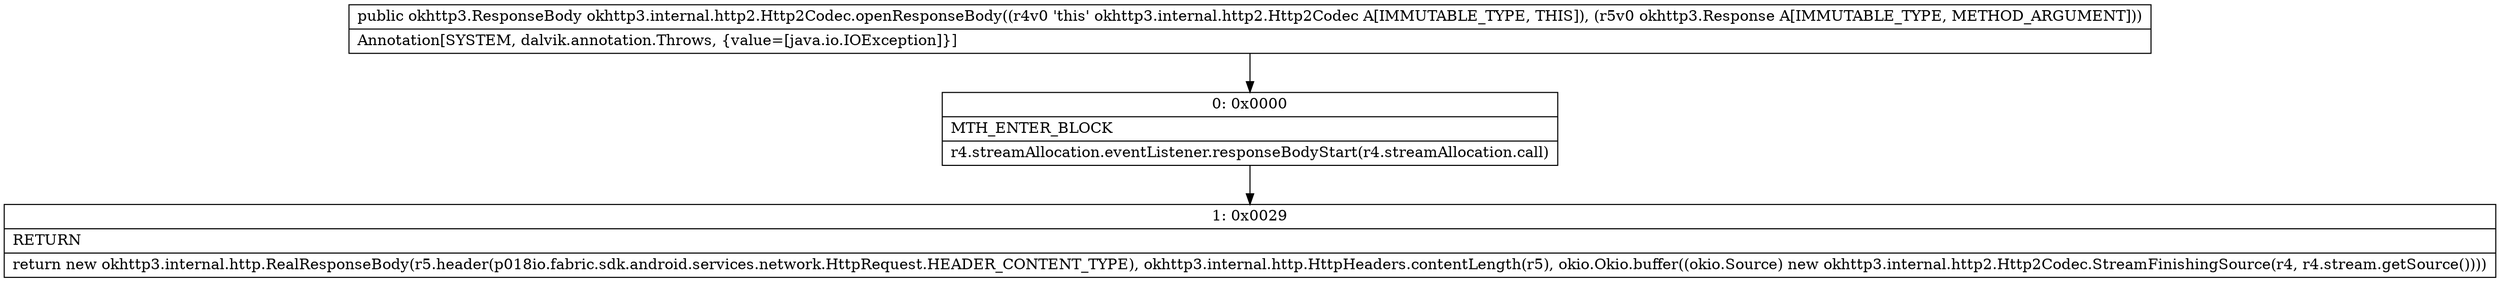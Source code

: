digraph "CFG forokhttp3.internal.http2.Http2Codec.openResponseBody(Lokhttp3\/Response;)Lokhttp3\/ResponseBody;" {
Node_0 [shape=record,label="{0\:\ 0x0000|MTH_ENTER_BLOCK\l|r4.streamAllocation.eventListener.responseBodyStart(r4.streamAllocation.call)\l}"];
Node_1 [shape=record,label="{1\:\ 0x0029|RETURN\l|return new okhttp3.internal.http.RealResponseBody(r5.header(p018io.fabric.sdk.android.services.network.HttpRequest.HEADER_CONTENT_TYPE), okhttp3.internal.http.HttpHeaders.contentLength(r5), okio.Okio.buffer((okio.Source) new okhttp3.internal.http2.Http2Codec.StreamFinishingSource(r4, r4.stream.getSource())))\l}"];
MethodNode[shape=record,label="{public okhttp3.ResponseBody okhttp3.internal.http2.Http2Codec.openResponseBody((r4v0 'this' okhttp3.internal.http2.Http2Codec A[IMMUTABLE_TYPE, THIS]), (r5v0 okhttp3.Response A[IMMUTABLE_TYPE, METHOD_ARGUMENT]))  | Annotation[SYSTEM, dalvik.annotation.Throws, \{value=[java.io.IOException]\}]\l}"];
MethodNode -> Node_0;
Node_0 -> Node_1;
}

